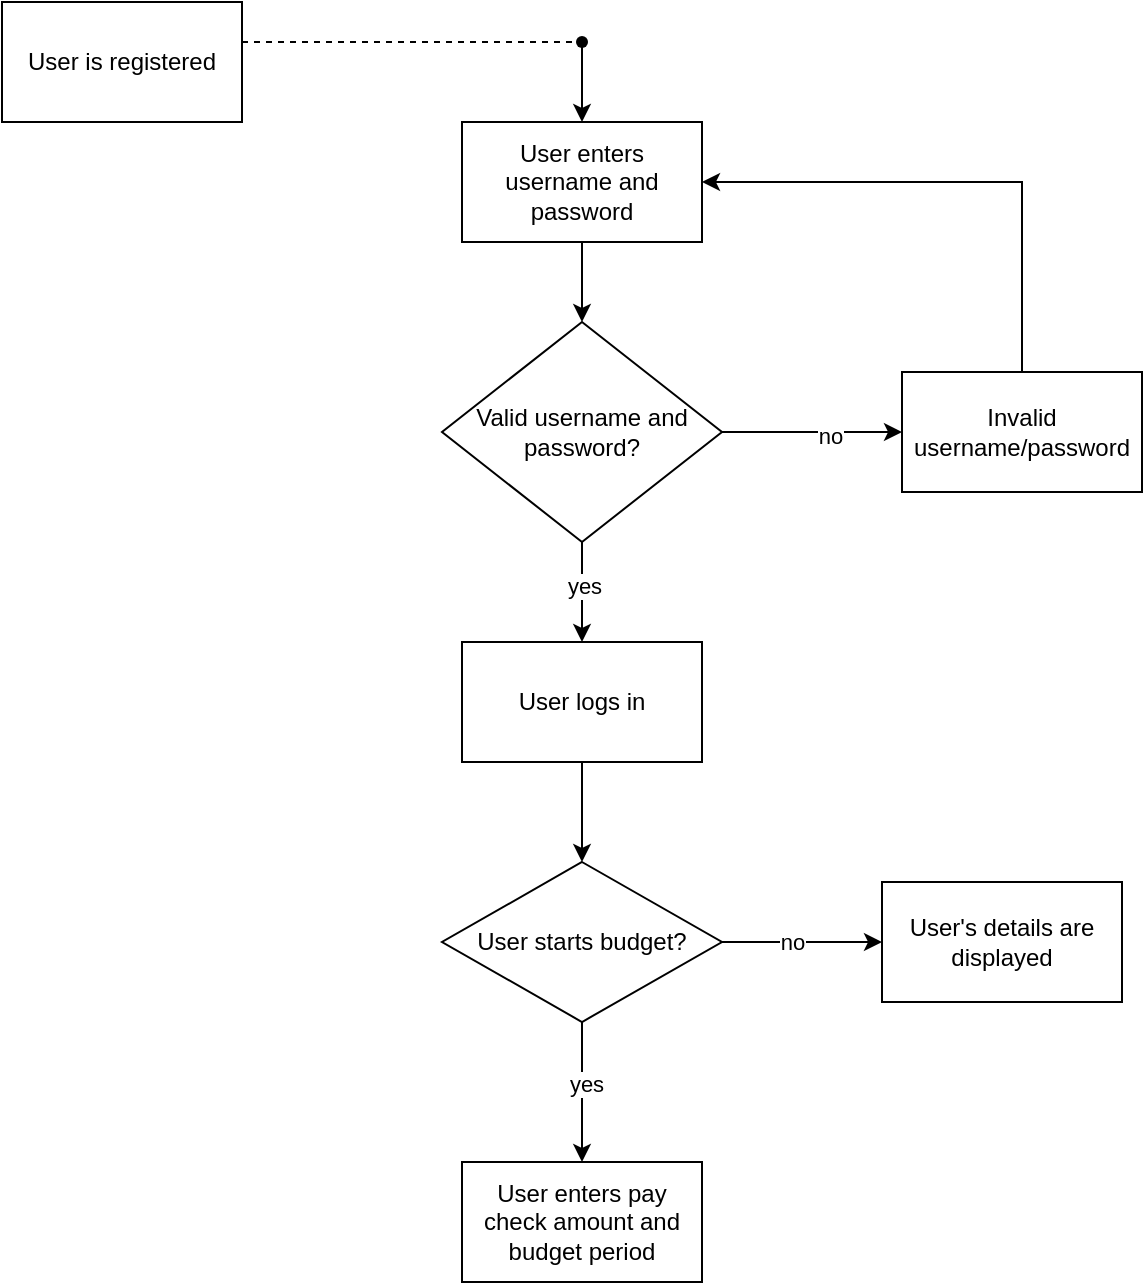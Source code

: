 <mxfile version="26.0.16">
  <diagram name="Page-1" id="al4HBQaZ2oMXiTCQ8vIc">
    <mxGraphModel dx="858" dy="495" grid="1" gridSize="10" guides="1" tooltips="1" connect="1" arrows="1" fold="1" page="1" pageScale="1" pageWidth="850" pageHeight="1100" math="0" shadow="0">
      <root>
        <mxCell id="0" />
        <mxCell id="1" parent="0" />
        <mxCell id="GkKShUpTkDjgACmfigdS-4" style="edgeStyle=orthogonalEdgeStyle;rounded=0;orthogonalLoop=1;jettySize=auto;html=1;" edge="1" parent="1" source="GkKShUpTkDjgACmfigdS-3">
          <mxGeometry relative="1" as="geometry">
            <mxPoint x="440" y="290" as="targetPoint" />
          </mxGeometry>
        </mxCell>
        <mxCell id="GkKShUpTkDjgACmfigdS-3" value="" style="shape=waypoint;sketch=0;size=6;pointerEvents=1;points=[];fillColor=none;resizable=0;rotatable=0;perimeter=centerPerimeter;snapToPoint=1;fontSize=14;" vertex="1" parent="1">
          <mxGeometry x="430" y="240" width="20" height="20" as="geometry" />
        </mxCell>
        <mxCell id="GkKShUpTkDjgACmfigdS-11" style="edgeStyle=orthogonalEdgeStyle;rounded=0;orthogonalLoop=1;jettySize=auto;html=1;" edge="1" parent="1" source="GkKShUpTkDjgACmfigdS-6">
          <mxGeometry relative="1" as="geometry">
            <mxPoint x="440" y="390" as="targetPoint" />
          </mxGeometry>
        </mxCell>
        <mxCell id="GkKShUpTkDjgACmfigdS-6" value="User enters username and password" style="rounded=0;whiteSpace=wrap;html=1;" vertex="1" parent="1">
          <mxGeometry x="380" y="290" width="120" height="60" as="geometry" />
        </mxCell>
        <mxCell id="GkKShUpTkDjgACmfigdS-7" value="User is registered" style="rounded=0;whiteSpace=wrap;html=1;" vertex="1" parent="1">
          <mxGeometry x="150" y="230" width="120" height="60" as="geometry" />
        </mxCell>
        <mxCell id="GkKShUpTkDjgACmfigdS-10" style="edgeStyle=orthogonalEdgeStyle;rounded=0;orthogonalLoop=1;jettySize=auto;html=1;entryX=-0.014;entryY=0.621;entryDx=0;entryDy=0;entryPerimeter=0;dashed=1;endArrow=none;startFill=0;" edge="1" parent="1" source="GkKShUpTkDjgACmfigdS-7" target="GkKShUpTkDjgACmfigdS-3">
          <mxGeometry relative="1" as="geometry">
            <Array as="points">
              <mxPoint x="310" y="250" />
              <mxPoint x="310" y="250" />
            </Array>
          </mxGeometry>
        </mxCell>
        <mxCell id="GkKShUpTkDjgACmfigdS-16" style="edgeStyle=orthogonalEdgeStyle;rounded=0;orthogonalLoop=1;jettySize=auto;html=1;" edge="1" parent="1" source="GkKShUpTkDjgACmfigdS-13">
          <mxGeometry relative="1" as="geometry">
            <mxPoint x="600" y="445" as="targetPoint" />
          </mxGeometry>
        </mxCell>
        <mxCell id="GkKShUpTkDjgACmfigdS-17" value="no" style="edgeLabel;html=1;align=center;verticalAlign=middle;resizable=0;points=[];" vertex="1" connectable="0" parent="GkKShUpTkDjgACmfigdS-16">
          <mxGeometry x="0.192" y="-1" relative="1" as="geometry">
            <mxPoint as="offset" />
          </mxGeometry>
        </mxCell>
        <mxCell id="GkKShUpTkDjgACmfigdS-20" style="edgeStyle=orthogonalEdgeStyle;rounded=0;orthogonalLoop=1;jettySize=auto;html=1;" edge="1" parent="1" source="GkKShUpTkDjgACmfigdS-13">
          <mxGeometry relative="1" as="geometry">
            <mxPoint x="440" y="550" as="targetPoint" />
          </mxGeometry>
        </mxCell>
        <mxCell id="GkKShUpTkDjgACmfigdS-21" value="yes" style="edgeLabel;html=1;align=center;verticalAlign=middle;resizable=0;points=[];" vertex="1" connectable="0" parent="GkKShUpTkDjgACmfigdS-20">
          <mxGeometry x="-0.123" y="1" relative="1" as="geometry">
            <mxPoint as="offset" />
          </mxGeometry>
        </mxCell>
        <mxCell id="GkKShUpTkDjgACmfigdS-13" value="Valid username and password?" style="rhombus;whiteSpace=wrap;html=1;" vertex="1" parent="1">
          <mxGeometry x="370" y="390" width="140" height="110" as="geometry" />
        </mxCell>
        <mxCell id="GkKShUpTkDjgACmfigdS-19" style="edgeStyle=orthogonalEdgeStyle;rounded=0;orthogonalLoop=1;jettySize=auto;html=1;entryX=1;entryY=0.5;entryDx=0;entryDy=0;" edge="1" parent="1" source="GkKShUpTkDjgACmfigdS-18" target="GkKShUpTkDjgACmfigdS-6">
          <mxGeometry relative="1" as="geometry">
            <Array as="points">
              <mxPoint x="660" y="320" />
            </Array>
          </mxGeometry>
        </mxCell>
        <mxCell id="GkKShUpTkDjgACmfigdS-18" value="Invalid username/password" style="rounded=0;whiteSpace=wrap;html=1;" vertex="1" parent="1">
          <mxGeometry x="600" y="415" width="120" height="60" as="geometry" />
        </mxCell>
        <mxCell id="GkKShUpTkDjgACmfigdS-22" value="User logs in" style="rounded=0;whiteSpace=wrap;html=1;" vertex="1" parent="1">
          <mxGeometry x="380" y="550" width="120" height="60" as="geometry" />
        </mxCell>
        <mxCell id="GkKShUpTkDjgACmfigdS-25" style="edgeStyle=orthogonalEdgeStyle;rounded=0;orthogonalLoop=1;jettySize=auto;html=1;exitX=0.5;exitY=1;exitDx=0;exitDy=0;entryX=0.5;entryY=0;entryDx=0;entryDy=0;" edge="1" parent="1" source="GkKShUpTkDjgACmfigdS-22" target="GkKShUpTkDjgACmfigdS-27">
          <mxGeometry relative="1" as="geometry">
            <mxPoint x="440" y="760" as="targetPoint" />
            <mxPoint x="440" y="720" as="sourcePoint" />
          </mxGeometry>
        </mxCell>
        <mxCell id="GkKShUpTkDjgACmfigdS-29" style="edgeStyle=orthogonalEdgeStyle;rounded=0;orthogonalLoop=1;jettySize=auto;html=1;" edge="1" parent="1" source="GkKShUpTkDjgACmfigdS-27" target="GkKShUpTkDjgACmfigdS-30">
          <mxGeometry relative="1" as="geometry">
            <mxPoint x="570" y="800" as="targetPoint" />
          </mxGeometry>
        </mxCell>
        <mxCell id="GkKShUpTkDjgACmfigdS-31" value="no" style="edgeLabel;html=1;align=center;verticalAlign=middle;resizable=0;points=[];" vertex="1" connectable="0" parent="GkKShUpTkDjgACmfigdS-29">
          <mxGeometry x="-0.143" relative="1" as="geometry">
            <mxPoint as="offset" />
          </mxGeometry>
        </mxCell>
        <mxCell id="GkKShUpTkDjgACmfigdS-32" style="edgeStyle=orthogonalEdgeStyle;rounded=0;orthogonalLoop=1;jettySize=auto;html=1;" edge="1" parent="1" source="GkKShUpTkDjgACmfigdS-27">
          <mxGeometry relative="1" as="geometry">
            <mxPoint x="440" y="810" as="targetPoint" />
          </mxGeometry>
        </mxCell>
        <mxCell id="GkKShUpTkDjgACmfigdS-33" value="yes" style="edgeLabel;html=1;align=center;verticalAlign=middle;resizable=0;points=[];" vertex="1" connectable="0" parent="GkKShUpTkDjgACmfigdS-32">
          <mxGeometry x="-0.137" y="2" relative="1" as="geometry">
            <mxPoint as="offset" />
          </mxGeometry>
        </mxCell>
        <mxCell id="GkKShUpTkDjgACmfigdS-27" value="User starts budget?" style="rhombus;whiteSpace=wrap;html=1;" vertex="1" parent="1">
          <mxGeometry x="370" y="660" width="140" height="80" as="geometry" />
        </mxCell>
        <mxCell id="GkKShUpTkDjgACmfigdS-30" value="User&#39;s details are displayed" style="rounded=0;whiteSpace=wrap;html=1;" vertex="1" parent="1">
          <mxGeometry x="590" y="670" width="120" height="60" as="geometry" />
        </mxCell>
        <mxCell id="GkKShUpTkDjgACmfigdS-34" value="User enters pay check amount and budget period" style="rounded=0;whiteSpace=wrap;html=1;" vertex="1" parent="1">
          <mxGeometry x="380" y="810" width="120" height="60" as="geometry" />
        </mxCell>
      </root>
    </mxGraphModel>
  </diagram>
</mxfile>
